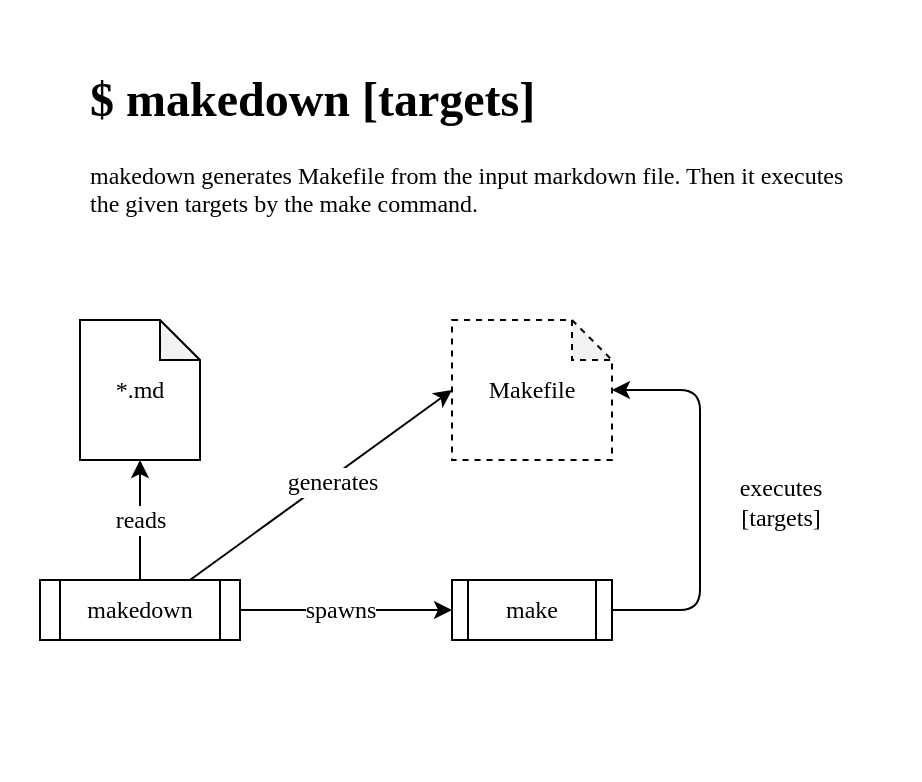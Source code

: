 <mxfile>
    <diagram id="0snlO_qEC2LmG-9za4zU" name="ページ1">
        <mxGraphModel dx="932" dy="415" grid="1" gridSize="10" guides="1" tooltips="1" connect="1" arrows="1" fold="1" page="1" pageScale="1" pageWidth="1169" pageHeight="827" background="#FFFFFF" math="0" shadow="0">
            <root>
                <mxCell id="0"/>
                <mxCell id="1" parent="0"/>
                <mxCell id="12" value="" style="rounded=0;whiteSpace=wrap;html=1;dashed=1;fontFamily=JetBrains Mono;fontSize=12;strokeColor=none;" parent="1" vertex="1">
                    <mxGeometry x="40" y="80" width="460" height="390" as="geometry"/>
                </mxCell>
                <mxCell id="6" style="edgeStyle=none;html=1;entryX=0;entryY=0.5;entryDx=0;entryDy=0;entryPerimeter=0;fontFamily=JetBrains Mono;fontSize=12;exitX=0.75;exitY=0;exitDx=0;exitDy=0;" parent="1" source="13" target="3" edge="1">
                    <mxGeometry relative="1" as="geometry"/>
                </mxCell>
                <mxCell id="7" value="generates" style="edgeLabel;html=1;align=center;verticalAlign=middle;resizable=0;points=[];fontSize=12;fontFamily=JetBrains Mono;" parent="6" vertex="1" connectable="0">
                    <mxGeometry x="0.36" y="1" relative="1" as="geometry">
                        <mxPoint x="-18" y="16" as="offset"/>
                    </mxGeometry>
                </mxCell>
                <mxCell id="2" value="*.md" style="shape=note;whiteSpace=wrap;html=1;backgroundOutline=1;darkOpacity=0.05;size=20;fontFamily=JetBrains Mono;" parent="1" vertex="1">
                    <mxGeometry x="80" y="240" width="60" height="70" as="geometry"/>
                </mxCell>
                <mxCell id="10" style="edgeStyle=orthogonalEdgeStyle;html=1;entryX=1;entryY=0.5;entryDx=0;entryDy=0;fontFamily=JetBrains Mono;fontSize=12;endArrow=none;endFill=0;startArrow=classic;startFill=1;" parent="1" source="3" target="8" edge="1">
                    <mxGeometry relative="1" as="geometry">
                        <Array as="points">
                            <mxPoint x="390" y="275"/>
                            <mxPoint x="390" y="385"/>
                        </Array>
                    </mxGeometry>
                </mxCell>
                <mxCell id="11" value="executes&lt;br&gt;[targets]" style="edgeLabel;html=1;align=center;verticalAlign=middle;resizable=0;points=[];fontSize=12;fontFamily=JetBrains Mono;" parent="10" vertex="1" connectable="0">
                    <mxGeometry x="-0.212" y="-1" relative="1" as="geometry">
                        <mxPoint x="41" y="22" as="offset"/>
                    </mxGeometry>
                </mxCell>
                <mxCell id="3" value="Makefile" style="shape=note;whiteSpace=wrap;html=1;backgroundOutline=1;darkOpacity=0.05;size=20;fontFamily=JetBrains Mono;dashed=1;" parent="1" vertex="1">
                    <mxGeometry x="266" y="240" width="80" height="70" as="geometry"/>
                </mxCell>
                <mxCell id="5" value="&lt;h1&gt;$ makedown [targets]&lt;/h1&gt;&lt;p&gt;makedown generates Makefile from the input markdown file. Then it executes the given targets by the make command.&lt;/p&gt;" style="text;html=1;strokeColor=none;fillColor=none;spacing=5;spacingTop=-20;whiteSpace=wrap;overflow=hidden;rounded=0;fontFamily=JetBrains Mono;" parent="1" vertex="1">
                    <mxGeometry x="80" y="110" width="390" height="130" as="geometry"/>
                </mxCell>
                <mxCell id="8" value="make" style="shape=process;whiteSpace=wrap;html=1;backgroundOutline=1;fontFamily=JetBrains Mono;fontSize=12;" parent="1" vertex="1">
                    <mxGeometry x="266" y="370" width="80" height="30" as="geometry"/>
                </mxCell>
                <mxCell id="14" value="&lt;font face=&quot;JetBrains Mono&quot; style=&quot;font-size: 12px&quot;&gt;reads&lt;/font&gt;" style="edgeStyle=none;html=1;entryX=0.5;entryY=1;entryDx=0;entryDy=0;entryPerimeter=0;strokeWidth=1;" edge="1" parent="1" source="13" target="2">
                    <mxGeometry relative="1" as="geometry"/>
                </mxCell>
                <mxCell id="15" style="edgeStyle=none;html=1;entryX=0;entryY=0.5;entryDx=0;entryDy=0;fontFamily=JetBrains Mono;" edge="1" parent="1" source="13" target="8">
                    <mxGeometry relative="1" as="geometry"/>
                </mxCell>
                <mxCell id="16" value="spawns" style="edgeLabel;html=1;align=center;verticalAlign=middle;resizable=0;points=[];fontSize=12;fontFamily=JetBrains Mono;" vertex="1" connectable="0" parent="15">
                    <mxGeometry x="0.041" y="1" relative="1" as="geometry">
                        <mxPoint x="-5" y="1" as="offset"/>
                    </mxGeometry>
                </mxCell>
                <mxCell id="13" value="makedown" style="shape=process;whiteSpace=wrap;html=1;backgroundOutline=1;fontFamily=JetBrains Mono;fontSize=12;" vertex="1" parent="1">
                    <mxGeometry x="60" y="370" width="100" height="30" as="geometry"/>
                </mxCell>
            </root>
        </mxGraphModel>
    </diagram>
</mxfile>